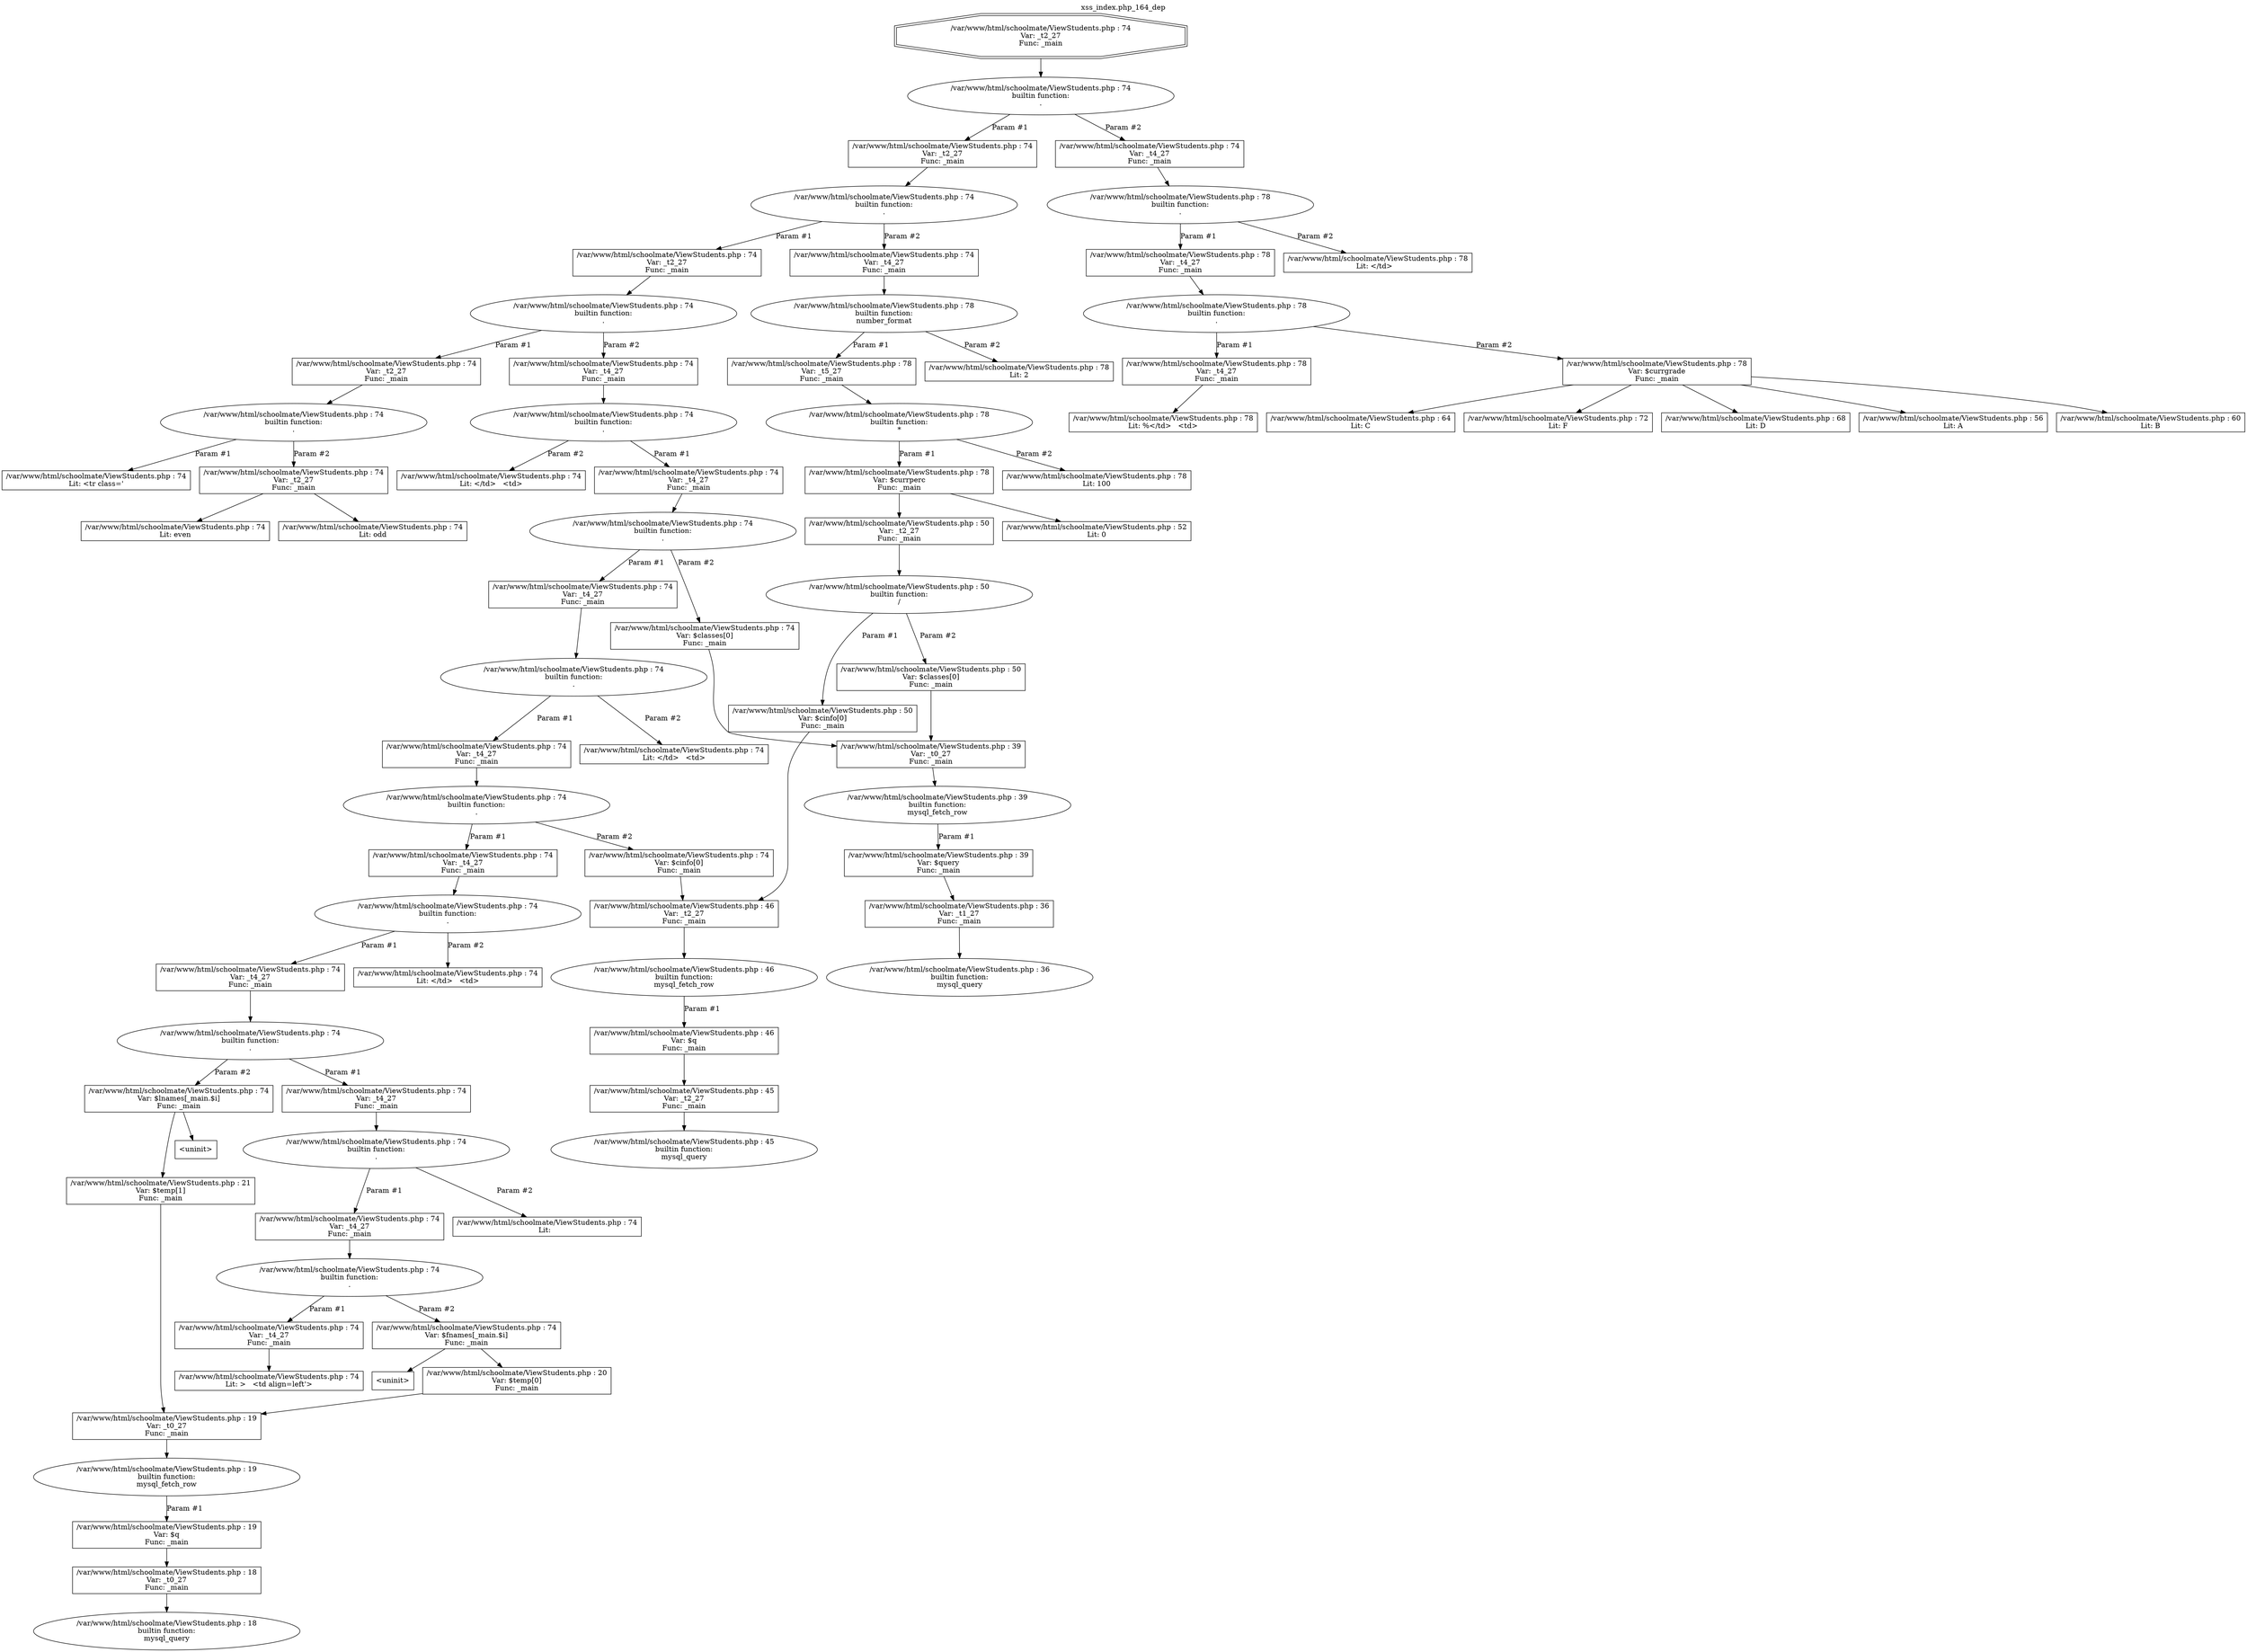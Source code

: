 digraph cfg {
  label="xss_index.php_164_dep";
  labelloc=t;
  n1 [shape=doubleoctagon, label="/var/www/html/schoolmate/ViewStudents.php : 74\nVar: _t2_27\nFunc: _main\n"];
  n2 [shape=ellipse, label="/var/www/html/schoolmate/ViewStudents.php : 74\nbuiltin function:\n.\n"];
  n3 [shape=box, label="/var/www/html/schoolmate/ViewStudents.php : 74\nVar: _t2_27\nFunc: _main\n"];
  n4 [shape=ellipse, label="/var/www/html/schoolmate/ViewStudents.php : 74\nbuiltin function:\n.\n"];
  n5 [shape=box, label="/var/www/html/schoolmate/ViewStudents.php : 74\nVar: _t2_27\nFunc: _main\n"];
  n6 [shape=ellipse, label="/var/www/html/schoolmate/ViewStudents.php : 74\nbuiltin function:\n.\n"];
  n7 [shape=box, label="/var/www/html/schoolmate/ViewStudents.php : 74\nVar: _t2_27\nFunc: _main\n"];
  n8 [shape=ellipse, label="/var/www/html/schoolmate/ViewStudents.php : 74\nbuiltin function:\n.\n"];
  n9 [shape=box, label="/var/www/html/schoolmate/ViewStudents.php : 74\nLit: <tr class='\n"];
  n10 [shape=box, label="/var/www/html/schoolmate/ViewStudents.php : 74\nVar: _t2_27\nFunc: _main\n"];
  n11 [shape=box, label="/var/www/html/schoolmate/ViewStudents.php : 74\nLit: odd\n"];
  n12 [shape=box, label="/var/www/html/schoolmate/ViewStudents.php : 74\nLit: even\n"];
  n13 [shape=box, label="/var/www/html/schoolmate/ViewStudents.php : 74\nVar: _t4_27\nFunc: _main\n"];
  n14 [shape=ellipse, label="/var/www/html/schoolmate/ViewStudents.php : 74\nbuiltin function:\n.\n"];
  n15 [shape=box, label="/var/www/html/schoolmate/ViewStudents.php : 74\nVar: _t4_27\nFunc: _main\n"];
  n16 [shape=ellipse, label="/var/www/html/schoolmate/ViewStudents.php : 74\nbuiltin function:\n.\n"];
  n17 [shape=box, label="/var/www/html/schoolmate/ViewStudents.php : 74\nVar: _t4_27\nFunc: _main\n"];
  n18 [shape=ellipse, label="/var/www/html/schoolmate/ViewStudents.php : 74\nbuiltin function:\n.\n"];
  n19 [shape=box, label="/var/www/html/schoolmate/ViewStudents.php : 74\nVar: _t4_27\nFunc: _main\n"];
  n20 [shape=ellipse, label="/var/www/html/schoolmate/ViewStudents.php : 74\nbuiltin function:\n.\n"];
  n21 [shape=box, label="/var/www/html/schoolmate/ViewStudents.php : 74\nVar: _t4_27\nFunc: _main\n"];
  n22 [shape=ellipse, label="/var/www/html/schoolmate/ViewStudents.php : 74\nbuiltin function:\n.\n"];
  n23 [shape=box, label="/var/www/html/schoolmate/ViewStudents.php : 74\nVar: _t4_27\nFunc: _main\n"];
  n24 [shape=ellipse, label="/var/www/html/schoolmate/ViewStudents.php : 74\nbuiltin function:\n.\n"];
  n25 [shape=box, label="/var/www/html/schoolmate/ViewStudents.php : 74\nVar: _t4_27\nFunc: _main\n"];
  n26 [shape=ellipse, label="/var/www/html/schoolmate/ViewStudents.php : 74\nbuiltin function:\n.\n"];
  n27 [shape=box, label="/var/www/html/schoolmate/ViewStudents.php : 74\nVar: _t4_27\nFunc: _main\n"];
  n28 [shape=ellipse, label="/var/www/html/schoolmate/ViewStudents.php : 74\nbuiltin function:\n.\n"];
  n29 [shape=box, label="/var/www/html/schoolmate/ViewStudents.php : 74\nVar: _t4_27\nFunc: _main\n"];
  n30 [shape=box, label="/var/www/html/schoolmate/ViewStudents.php : 74\nLit: >   <td align=left'>\n"];
  n31 [shape=box, label="/var/www/html/schoolmate/ViewStudents.php : 74\nVar: $fnames[_main.$i]\nFunc: _main\n"];
  n32 [shape=box, label="<uninit>"];
  n33 [shape=box, label="/var/www/html/schoolmate/ViewStudents.php : 20\nVar: $temp[0]\nFunc: _main\n"];
  n34 [shape=box, label="/var/www/html/schoolmate/ViewStudents.php : 19\nVar: _t0_27\nFunc: _main\n"];
  n35 [shape=ellipse, label="/var/www/html/schoolmate/ViewStudents.php : 19\nbuiltin function:\nmysql_fetch_row\n"];
  n36 [shape=box, label="/var/www/html/schoolmate/ViewStudents.php : 19\nVar: $q\nFunc: _main\n"];
  n37 [shape=box, label="/var/www/html/schoolmate/ViewStudents.php : 18\nVar: _t0_27\nFunc: _main\n"];
  n38 [shape=ellipse, label="/var/www/html/schoolmate/ViewStudents.php : 18\nbuiltin function:\nmysql_query\n"];
  n39 [shape=box, label="/var/www/html/schoolmate/ViewStudents.php : 74\nLit:  \n"];
  n40 [shape=box, label="/var/www/html/schoolmate/ViewStudents.php : 74\nVar: $lnames[_main.$i]\nFunc: _main\n"];
  n41 [shape=box, label="/var/www/html/schoolmate/ViewStudents.php : 21\nVar: $temp[1]\nFunc: _main\n"];
  n42 [shape=box, label="<uninit>"];
  n43 [shape=box, label="/var/www/html/schoolmate/ViewStudents.php : 74\nLit: </td>   <td>\n"];
  n44 [shape=box, label="/var/www/html/schoolmate/ViewStudents.php : 74\nVar: $cinfo[0]\nFunc: _main\n"];
  n45 [shape=box, label="/var/www/html/schoolmate/ViewStudents.php : 46\nVar: _t2_27\nFunc: _main\n"];
  n46 [shape=ellipse, label="/var/www/html/schoolmate/ViewStudents.php : 46\nbuiltin function:\nmysql_fetch_row\n"];
  n47 [shape=box, label="/var/www/html/schoolmate/ViewStudents.php : 46\nVar: $q\nFunc: _main\n"];
  n48 [shape=box, label="/var/www/html/schoolmate/ViewStudents.php : 45\nVar: _t2_27\nFunc: _main\n"];
  n49 [shape=ellipse, label="/var/www/html/schoolmate/ViewStudents.php : 45\nbuiltin function:\nmysql_query\n"];
  n50 [shape=box, label="/var/www/html/schoolmate/ViewStudents.php : 74\nLit: </td>   <td>\n"];
  n51 [shape=box, label="/var/www/html/schoolmate/ViewStudents.php : 74\nVar: $classes[0]\nFunc: _main\n"];
  n52 [shape=box, label="/var/www/html/schoolmate/ViewStudents.php : 39\nVar: _t0_27\nFunc: _main\n"];
  n53 [shape=ellipse, label="/var/www/html/schoolmate/ViewStudents.php : 39\nbuiltin function:\nmysql_fetch_row\n"];
  n54 [shape=box, label="/var/www/html/schoolmate/ViewStudents.php : 39\nVar: $query\nFunc: _main\n"];
  n55 [shape=box, label="/var/www/html/schoolmate/ViewStudents.php : 36\nVar: _t1_27\nFunc: _main\n"];
  n56 [shape=ellipse, label="/var/www/html/schoolmate/ViewStudents.php : 36\nbuiltin function:\nmysql_query\n"];
  n57 [shape=box, label="/var/www/html/schoolmate/ViewStudents.php : 74\nLit: </td>   <td>\n"];
  n58 [shape=box, label="/var/www/html/schoolmate/ViewStudents.php : 74\nVar: _t4_27\nFunc: _main\n"];
  n59 [shape=ellipse, label="/var/www/html/schoolmate/ViewStudents.php : 78\nbuiltin function:\nnumber_format\n"];
  n60 [shape=box, label="/var/www/html/schoolmate/ViewStudents.php : 78\nVar: _t5_27\nFunc: _main\n"];
  n61 [shape=ellipse, label="/var/www/html/schoolmate/ViewStudents.php : 78\nbuiltin function:\n*\n"];
  n62 [shape=box, label="/var/www/html/schoolmate/ViewStudents.php : 78\nVar: $currperc\nFunc: _main\n"];
  n63 [shape=box, label="/var/www/html/schoolmate/ViewStudents.php : 52\nLit: 0\n"];
  n64 [shape=box, label="/var/www/html/schoolmate/ViewStudents.php : 50\nVar: _t2_27\nFunc: _main\n"];
  n65 [shape=ellipse, label="/var/www/html/schoolmate/ViewStudents.php : 50\nbuiltin function:\n/\n"];
  n66 [shape=box, label="/var/www/html/schoolmate/ViewStudents.php : 50\nVar: $cinfo[0]\nFunc: _main\n"];
  n67 [shape=box, label="/var/www/html/schoolmate/ViewStudents.php : 50\nVar: $classes[0]\nFunc: _main\n"];
  n68 [shape=box, label="/var/www/html/schoolmate/ViewStudents.php : 78\nLit: 100\n"];
  n69 [shape=box, label="/var/www/html/schoolmate/ViewStudents.php : 78\nLit: 2\n"];
  n70 [shape=box, label="/var/www/html/schoolmate/ViewStudents.php : 74\nVar: _t4_27\nFunc: _main\n"];
  n71 [shape=ellipse, label="/var/www/html/schoolmate/ViewStudents.php : 78\nbuiltin function:\n.\n"];
  n72 [shape=box, label="/var/www/html/schoolmate/ViewStudents.php : 78\nVar: _t4_27\nFunc: _main\n"];
  n73 [shape=ellipse, label="/var/www/html/schoolmate/ViewStudents.php : 78\nbuiltin function:\n.\n"];
  n74 [shape=box, label="/var/www/html/schoolmate/ViewStudents.php : 78\nVar: _t4_27\nFunc: _main\n"];
  n75 [shape=box, label="/var/www/html/schoolmate/ViewStudents.php : 78\nLit: &#37;</td>   <td>\n"];
  n76 [shape=box, label="/var/www/html/schoolmate/ViewStudents.php : 78\nVar: $currgrade\nFunc: _main\n"];
  n77 [shape=box, label="/var/www/html/schoolmate/ViewStudents.php : 56\nLit: A\n"];
  n78 [shape=box, label="/var/www/html/schoolmate/ViewStudents.php : 60\nLit: B\n"];
  n79 [shape=box, label="/var/www/html/schoolmate/ViewStudents.php : 64\nLit: C\n"];
  n80 [shape=box, label="/var/www/html/schoolmate/ViewStudents.php : 72\nLit: F\n"];
  n81 [shape=box, label="/var/www/html/schoolmate/ViewStudents.php : 68\nLit: D\n"];
  n82 [shape=box, label="/var/www/html/schoolmate/ViewStudents.php : 78\nLit: </td>   \n"];
  n1 -> n2;
  n3 -> n4;
  n5 -> n6;
  n7 -> n8;
  n8 -> n9[label="Param #1"];
  n8 -> n10[label="Param #2"];
  n10 -> n11;
  n10 -> n12;
  n6 -> n7[label="Param #1"];
  n6 -> n13[label="Param #2"];
  n13 -> n14;
  n15 -> n16;
  n17 -> n18;
  n19 -> n20;
  n21 -> n22;
  n23 -> n24;
  n25 -> n26;
  n27 -> n28;
  n29 -> n30;
  n28 -> n29[label="Param #1"];
  n28 -> n31[label="Param #2"];
  n31 -> n32;
  n31 -> n33;
  n34 -> n35;
  n37 -> n38;
  n36 -> n37;
  n35 -> n36[label="Param #1"];
  n33 -> n34;
  n26 -> n27[label="Param #1"];
  n26 -> n39[label="Param #2"];
  n24 -> n25[label="Param #1"];
  n24 -> n40[label="Param #2"];
  n41 -> n34;
  n40 -> n41;
  n40 -> n42;
  n22 -> n23[label="Param #1"];
  n22 -> n43[label="Param #2"];
  n20 -> n21[label="Param #1"];
  n20 -> n44[label="Param #2"];
  n45 -> n46;
  n48 -> n49;
  n47 -> n48;
  n46 -> n47[label="Param #1"];
  n44 -> n45;
  n18 -> n19[label="Param #1"];
  n18 -> n50[label="Param #2"];
  n16 -> n17[label="Param #1"];
  n16 -> n51[label="Param #2"];
  n52 -> n53;
  n55 -> n56;
  n54 -> n55;
  n53 -> n54[label="Param #1"];
  n51 -> n52;
  n14 -> n15[label="Param #1"];
  n14 -> n57[label="Param #2"];
  n4 -> n5[label="Param #1"];
  n4 -> n58[label="Param #2"];
  n58 -> n59;
  n60 -> n61;
  n62 -> n63;
  n62 -> n64;
  n64 -> n65;
  n66 -> n45;
  n65 -> n66[label="Param #1"];
  n65 -> n67[label="Param #2"];
  n67 -> n52;
  n61 -> n62[label="Param #1"];
  n61 -> n68[label="Param #2"];
  n59 -> n60[label="Param #1"];
  n59 -> n69[label="Param #2"];
  n2 -> n3[label="Param #1"];
  n2 -> n70[label="Param #2"];
  n70 -> n71;
  n72 -> n73;
  n74 -> n75;
  n73 -> n74[label="Param #1"];
  n73 -> n76[label="Param #2"];
  n76 -> n77;
  n76 -> n78;
  n76 -> n79;
  n76 -> n80;
  n76 -> n81;
  n71 -> n72[label="Param #1"];
  n71 -> n82[label="Param #2"];
}
